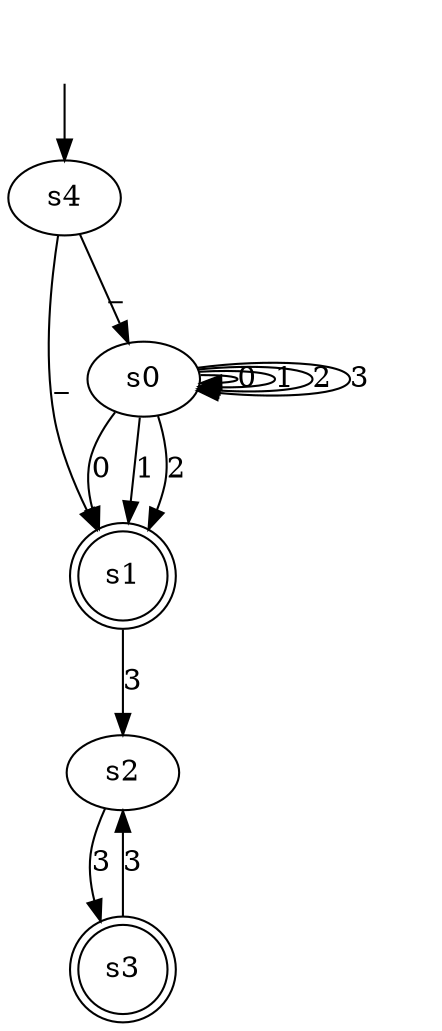 digraph G {
	""[shape=none]
	s3 [shape=doublecircle]
	s1 [shape=doublecircle]
	
	"" -> s4
	s0 -> s0 [label=0]
	s0 -> s1 [label=0]
	s0 -> s0 [label=1]
	s0 -> s1 [label=1]
	s0 -> s0 [label=2]
	s0 -> s1 [label=2]
	s0 -> s0 [label=3]
	s1 -> s2 [label=3]
	s2 -> s3 [label=3]
	s3 -> s2 [label=3]
	s4 -> s0 [label=_]
	s4 -> s1 [label=_]
	}